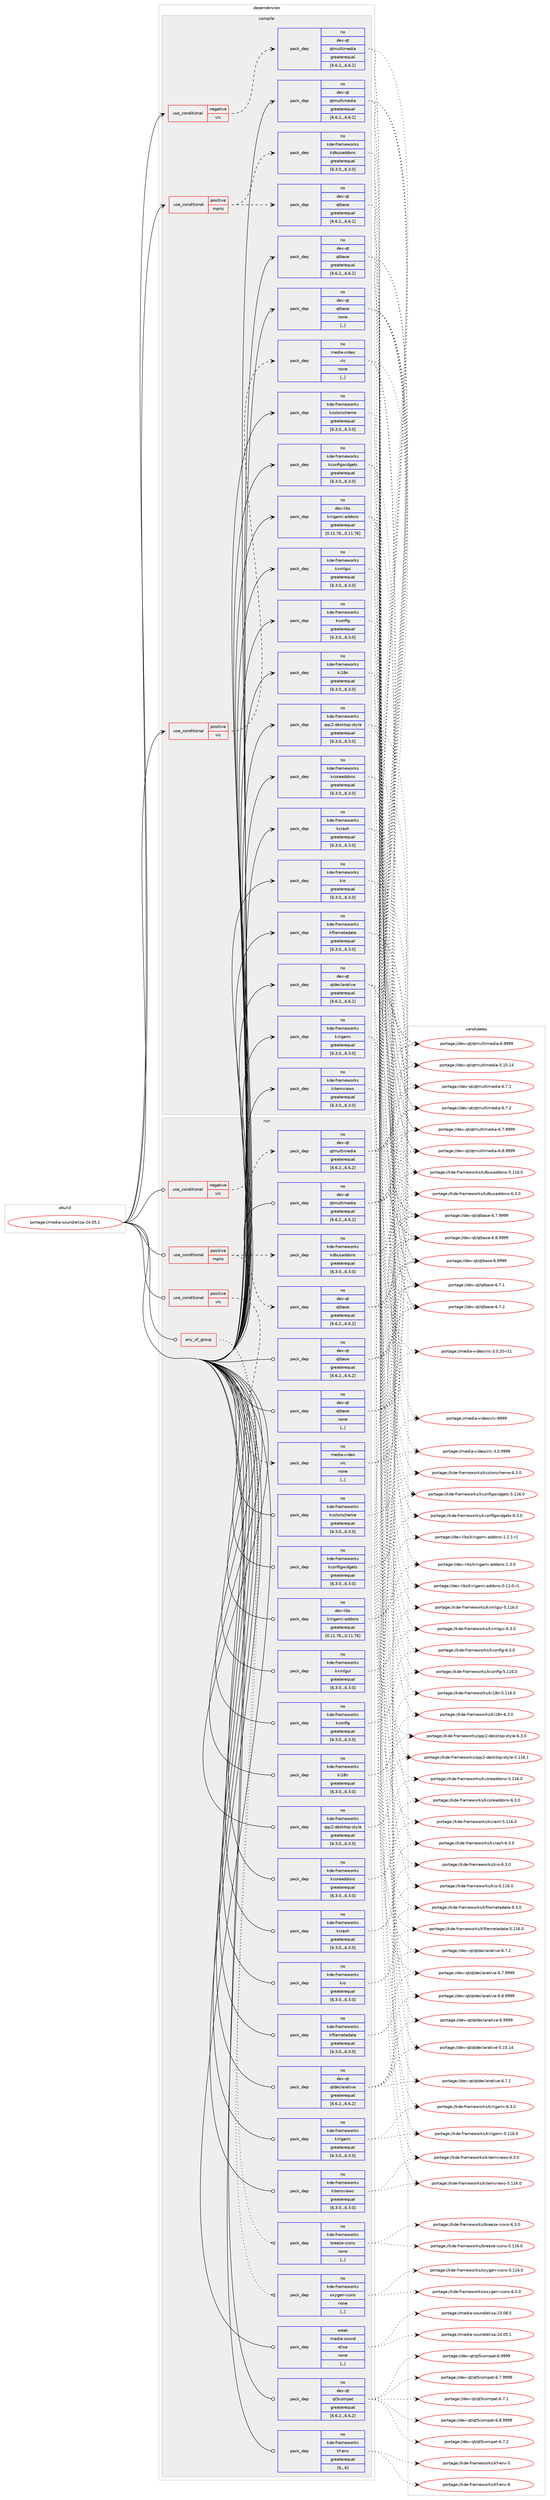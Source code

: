 digraph prolog {

# *************
# Graph options
# *************

newrank=true;
concentrate=true;
compound=true;
graph [rankdir=LR,fontname=Helvetica,fontsize=10,ranksep=1.5];#, ranksep=2.5, nodesep=0.2];
edge  [arrowhead=vee];
node  [fontname=Helvetica,fontsize=10];

# **********
# The ebuild
# **********

subgraph cluster_leftcol {
color=gray;
rank=same;
label=<<i>ebuild</i>>;
id [label="portage://media-sound/elisa-24.05.1", color=red, width=4, href="../media-sound/elisa-24.05.1.svg"];
}

# ****************
# The dependencies
# ****************

subgraph cluster_midcol {
color=gray;
label=<<i>dependencies</i>>;
subgraph cluster_compile {
fillcolor="#eeeeee";
style=filled;
label=<<i>compile</i>>;
subgraph cond77896 {
dependency307558 [label=<<TABLE BORDER="0" CELLBORDER="1" CELLSPACING="0" CELLPADDING="4"><TR><TD ROWSPAN="3" CELLPADDING="10">use_conditional</TD></TR><TR><TD>negative</TD></TR><TR><TD>vlc</TD></TR></TABLE>>, shape=none, color=red];
subgraph pack227273 {
dependency307559 [label=<<TABLE BORDER="0" CELLBORDER="1" CELLSPACING="0" CELLPADDING="4" WIDTH="220"><TR><TD ROWSPAN="6" CELLPADDING="30">pack_dep</TD></TR><TR><TD WIDTH="110">no</TD></TR><TR><TD>dev-qt</TD></TR><TR><TD>qtmultimedia</TD></TR><TR><TD>greaterequal</TD></TR><TR><TD>[6.6.2,,,6.6.2]</TD></TR></TABLE>>, shape=none, color=blue];
}
dependency307558:e -> dependency307559:w [weight=20,style="dashed",arrowhead="vee"];
}
id:e -> dependency307558:w [weight=20,style="solid",arrowhead="vee"];
subgraph cond77897 {
dependency307560 [label=<<TABLE BORDER="0" CELLBORDER="1" CELLSPACING="0" CELLPADDING="4"><TR><TD ROWSPAN="3" CELLPADDING="10">use_conditional</TD></TR><TR><TD>positive</TD></TR><TR><TD>mpris</TD></TR></TABLE>>, shape=none, color=red];
subgraph pack227274 {
dependency307561 [label=<<TABLE BORDER="0" CELLBORDER="1" CELLSPACING="0" CELLPADDING="4" WIDTH="220"><TR><TD ROWSPAN="6" CELLPADDING="30">pack_dep</TD></TR><TR><TD WIDTH="110">no</TD></TR><TR><TD>dev-qt</TD></TR><TR><TD>qtbase</TD></TR><TR><TD>greaterequal</TD></TR><TR><TD>[6.6.2,,,6.6.2]</TD></TR></TABLE>>, shape=none, color=blue];
}
dependency307560:e -> dependency307561:w [weight=20,style="dashed",arrowhead="vee"];
subgraph pack227275 {
dependency307562 [label=<<TABLE BORDER="0" CELLBORDER="1" CELLSPACING="0" CELLPADDING="4" WIDTH="220"><TR><TD ROWSPAN="6" CELLPADDING="30">pack_dep</TD></TR><TR><TD WIDTH="110">no</TD></TR><TR><TD>kde-frameworks</TD></TR><TR><TD>kdbusaddons</TD></TR><TR><TD>greaterequal</TD></TR><TR><TD>[6.3.0,,,6.3.0]</TD></TR></TABLE>>, shape=none, color=blue];
}
dependency307560:e -> dependency307562:w [weight=20,style="dashed",arrowhead="vee"];
}
id:e -> dependency307560:w [weight=20,style="solid",arrowhead="vee"];
subgraph cond77898 {
dependency307563 [label=<<TABLE BORDER="0" CELLBORDER="1" CELLSPACING="0" CELLPADDING="4"><TR><TD ROWSPAN="3" CELLPADDING="10">use_conditional</TD></TR><TR><TD>positive</TD></TR><TR><TD>vlc</TD></TR></TABLE>>, shape=none, color=red];
subgraph pack227276 {
dependency307564 [label=<<TABLE BORDER="0" CELLBORDER="1" CELLSPACING="0" CELLPADDING="4" WIDTH="220"><TR><TD ROWSPAN="6" CELLPADDING="30">pack_dep</TD></TR><TR><TD WIDTH="110">no</TD></TR><TR><TD>media-video</TD></TR><TR><TD>vlc</TD></TR><TR><TD>none</TD></TR><TR><TD>[,,]</TD></TR></TABLE>>, shape=none, color=blue];
}
dependency307563:e -> dependency307564:w [weight=20,style="dashed",arrowhead="vee"];
}
id:e -> dependency307563:w [weight=20,style="solid",arrowhead="vee"];
subgraph pack227277 {
dependency307565 [label=<<TABLE BORDER="0" CELLBORDER="1" CELLSPACING="0" CELLPADDING="4" WIDTH="220"><TR><TD ROWSPAN="6" CELLPADDING="30">pack_dep</TD></TR><TR><TD WIDTH="110">no</TD></TR><TR><TD>dev-libs</TD></TR><TR><TD>kirigami-addons</TD></TR><TR><TD>greaterequal</TD></TR><TR><TD>[0.11.76,,,0.11.76]</TD></TR></TABLE>>, shape=none, color=blue];
}
id:e -> dependency307565:w [weight=20,style="solid",arrowhead="vee"];
subgraph pack227278 {
dependency307566 [label=<<TABLE BORDER="0" CELLBORDER="1" CELLSPACING="0" CELLPADDING="4" WIDTH="220"><TR><TD ROWSPAN="6" CELLPADDING="30">pack_dep</TD></TR><TR><TD WIDTH="110">no</TD></TR><TR><TD>dev-qt</TD></TR><TR><TD>qtbase</TD></TR><TR><TD>greaterequal</TD></TR><TR><TD>[6.6.2,,,6.6.2]</TD></TR></TABLE>>, shape=none, color=blue];
}
id:e -> dependency307566:w [weight=20,style="solid",arrowhead="vee"];
subgraph pack227279 {
dependency307567 [label=<<TABLE BORDER="0" CELLBORDER="1" CELLSPACING="0" CELLPADDING="4" WIDTH="220"><TR><TD ROWSPAN="6" CELLPADDING="30">pack_dep</TD></TR><TR><TD WIDTH="110">no</TD></TR><TR><TD>dev-qt</TD></TR><TR><TD>qtbase</TD></TR><TR><TD>none</TD></TR><TR><TD>[,,]</TD></TR></TABLE>>, shape=none, color=blue];
}
id:e -> dependency307567:w [weight=20,style="solid",arrowhead="vee"];
subgraph pack227280 {
dependency307568 [label=<<TABLE BORDER="0" CELLBORDER="1" CELLSPACING="0" CELLPADDING="4" WIDTH="220"><TR><TD ROWSPAN="6" CELLPADDING="30">pack_dep</TD></TR><TR><TD WIDTH="110">no</TD></TR><TR><TD>dev-qt</TD></TR><TR><TD>qtdeclarative</TD></TR><TR><TD>greaterequal</TD></TR><TR><TD>[6.6.2,,,6.6.2]</TD></TR></TABLE>>, shape=none, color=blue];
}
id:e -> dependency307568:w [weight=20,style="solid",arrowhead="vee"];
subgraph pack227281 {
dependency307569 [label=<<TABLE BORDER="0" CELLBORDER="1" CELLSPACING="0" CELLPADDING="4" WIDTH="220"><TR><TD ROWSPAN="6" CELLPADDING="30">pack_dep</TD></TR><TR><TD WIDTH="110">no</TD></TR><TR><TD>dev-qt</TD></TR><TR><TD>qtmultimedia</TD></TR><TR><TD>greaterequal</TD></TR><TR><TD>[6.6.2,,,6.6.2]</TD></TR></TABLE>>, shape=none, color=blue];
}
id:e -> dependency307569:w [weight=20,style="solid",arrowhead="vee"];
subgraph pack227282 {
dependency307570 [label=<<TABLE BORDER="0" CELLBORDER="1" CELLSPACING="0" CELLPADDING="4" WIDTH="220"><TR><TD ROWSPAN="6" CELLPADDING="30">pack_dep</TD></TR><TR><TD WIDTH="110">no</TD></TR><TR><TD>kde-frameworks</TD></TR><TR><TD>kcolorscheme</TD></TR><TR><TD>greaterequal</TD></TR><TR><TD>[6.3.0,,,6.3.0]</TD></TR></TABLE>>, shape=none, color=blue];
}
id:e -> dependency307570:w [weight=20,style="solid",arrowhead="vee"];
subgraph pack227283 {
dependency307571 [label=<<TABLE BORDER="0" CELLBORDER="1" CELLSPACING="0" CELLPADDING="4" WIDTH="220"><TR><TD ROWSPAN="6" CELLPADDING="30">pack_dep</TD></TR><TR><TD WIDTH="110">no</TD></TR><TR><TD>kde-frameworks</TD></TR><TR><TD>kconfig</TD></TR><TR><TD>greaterequal</TD></TR><TR><TD>[6.3.0,,,6.3.0]</TD></TR></TABLE>>, shape=none, color=blue];
}
id:e -> dependency307571:w [weight=20,style="solid",arrowhead="vee"];
subgraph pack227284 {
dependency307572 [label=<<TABLE BORDER="0" CELLBORDER="1" CELLSPACING="0" CELLPADDING="4" WIDTH="220"><TR><TD ROWSPAN="6" CELLPADDING="30">pack_dep</TD></TR><TR><TD WIDTH="110">no</TD></TR><TR><TD>kde-frameworks</TD></TR><TR><TD>kconfigwidgets</TD></TR><TR><TD>greaterequal</TD></TR><TR><TD>[6.3.0,,,6.3.0]</TD></TR></TABLE>>, shape=none, color=blue];
}
id:e -> dependency307572:w [weight=20,style="solid",arrowhead="vee"];
subgraph pack227285 {
dependency307573 [label=<<TABLE BORDER="0" CELLBORDER="1" CELLSPACING="0" CELLPADDING="4" WIDTH="220"><TR><TD ROWSPAN="6" CELLPADDING="30">pack_dep</TD></TR><TR><TD WIDTH="110">no</TD></TR><TR><TD>kde-frameworks</TD></TR><TR><TD>kcoreaddons</TD></TR><TR><TD>greaterequal</TD></TR><TR><TD>[6.3.0,,,6.3.0]</TD></TR></TABLE>>, shape=none, color=blue];
}
id:e -> dependency307573:w [weight=20,style="solid",arrowhead="vee"];
subgraph pack227286 {
dependency307574 [label=<<TABLE BORDER="0" CELLBORDER="1" CELLSPACING="0" CELLPADDING="4" WIDTH="220"><TR><TD ROWSPAN="6" CELLPADDING="30">pack_dep</TD></TR><TR><TD WIDTH="110">no</TD></TR><TR><TD>kde-frameworks</TD></TR><TR><TD>kcrash</TD></TR><TR><TD>greaterequal</TD></TR><TR><TD>[6.3.0,,,6.3.0]</TD></TR></TABLE>>, shape=none, color=blue];
}
id:e -> dependency307574:w [weight=20,style="solid",arrowhead="vee"];
subgraph pack227287 {
dependency307575 [label=<<TABLE BORDER="0" CELLBORDER="1" CELLSPACING="0" CELLPADDING="4" WIDTH="220"><TR><TD ROWSPAN="6" CELLPADDING="30">pack_dep</TD></TR><TR><TD WIDTH="110">no</TD></TR><TR><TD>kde-frameworks</TD></TR><TR><TD>kfilemetadata</TD></TR><TR><TD>greaterequal</TD></TR><TR><TD>[6.3.0,,,6.3.0]</TD></TR></TABLE>>, shape=none, color=blue];
}
id:e -> dependency307575:w [weight=20,style="solid",arrowhead="vee"];
subgraph pack227288 {
dependency307576 [label=<<TABLE BORDER="0" CELLBORDER="1" CELLSPACING="0" CELLPADDING="4" WIDTH="220"><TR><TD ROWSPAN="6" CELLPADDING="30">pack_dep</TD></TR><TR><TD WIDTH="110">no</TD></TR><TR><TD>kde-frameworks</TD></TR><TR><TD>ki18n</TD></TR><TR><TD>greaterequal</TD></TR><TR><TD>[6.3.0,,,6.3.0]</TD></TR></TABLE>>, shape=none, color=blue];
}
id:e -> dependency307576:w [weight=20,style="solid",arrowhead="vee"];
subgraph pack227289 {
dependency307577 [label=<<TABLE BORDER="0" CELLBORDER="1" CELLSPACING="0" CELLPADDING="4" WIDTH="220"><TR><TD ROWSPAN="6" CELLPADDING="30">pack_dep</TD></TR><TR><TD WIDTH="110">no</TD></TR><TR><TD>kde-frameworks</TD></TR><TR><TD>kio</TD></TR><TR><TD>greaterequal</TD></TR><TR><TD>[6.3.0,,,6.3.0]</TD></TR></TABLE>>, shape=none, color=blue];
}
id:e -> dependency307577:w [weight=20,style="solid",arrowhead="vee"];
subgraph pack227290 {
dependency307578 [label=<<TABLE BORDER="0" CELLBORDER="1" CELLSPACING="0" CELLPADDING="4" WIDTH="220"><TR><TD ROWSPAN="6" CELLPADDING="30">pack_dep</TD></TR><TR><TD WIDTH="110">no</TD></TR><TR><TD>kde-frameworks</TD></TR><TR><TD>kirigami</TD></TR><TR><TD>greaterequal</TD></TR><TR><TD>[6.3.0,,,6.3.0]</TD></TR></TABLE>>, shape=none, color=blue];
}
id:e -> dependency307578:w [weight=20,style="solid",arrowhead="vee"];
subgraph pack227291 {
dependency307579 [label=<<TABLE BORDER="0" CELLBORDER="1" CELLSPACING="0" CELLPADDING="4" WIDTH="220"><TR><TD ROWSPAN="6" CELLPADDING="30">pack_dep</TD></TR><TR><TD WIDTH="110">no</TD></TR><TR><TD>kde-frameworks</TD></TR><TR><TD>kitemviews</TD></TR><TR><TD>greaterequal</TD></TR><TR><TD>[6.3.0,,,6.3.0]</TD></TR></TABLE>>, shape=none, color=blue];
}
id:e -> dependency307579:w [weight=20,style="solid",arrowhead="vee"];
subgraph pack227292 {
dependency307580 [label=<<TABLE BORDER="0" CELLBORDER="1" CELLSPACING="0" CELLPADDING="4" WIDTH="220"><TR><TD ROWSPAN="6" CELLPADDING="30">pack_dep</TD></TR><TR><TD WIDTH="110">no</TD></TR><TR><TD>kde-frameworks</TD></TR><TR><TD>kxmlgui</TD></TR><TR><TD>greaterequal</TD></TR><TR><TD>[6.3.0,,,6.3.0]</TD></TR></TABLE>>, shape=none, color=blue];
}
id:e -> dependency307580:w [weight=20,style="solid",arrowhead="vee"];
subgraph pack227293 {
dependency307581 [label=<<TABLE BORDER="0" CELLBORDER="1" CELLSPACING="0" CELLPADDING="4" WIDTH="220"><TR><TD ROWSPAN="6" CELLPADDING="30">pack_dep</TD></TR><TR><TD WIDTH="110">no</TD></TR><TR><TD>kde-frameworks</TD></TR><TR><TD>qqc2-desktop-style</TD></TR><TR><TD>greaterequal</TD></TR><TR><TD>[6.3.0,,,6.3.0]</TD></TR></TABLE>>, shape=none, color=blue];
}
id:e -> dependency307581:w [weight=20,style="solid",arrowhead="vee"];
}
subgraph cluster_compileandrun {
fillcolor="#eeeeee";
style=filled;
label=<<i>compile and run</i>>;
}
subgraph cluster_run {
fillcolor="#eeeeee";
style=filled;
label=<<i>run</i>>;
subgraph any2225 {
dependency307582 [label=<<TABLE BORDER="0" CELLBORDER="1" CELLSPACING="0" CELLPADDING="4"><TR><TD CELLPADDING="10">any_of_group</TD></TR></TABLE>>, shape=none, color=red];subgraph pack227294 {
dependency307583 [label=<<TABLE BORDER="0" CELLBORDER="1" CELLSPACING="0" CELLPADDING="4" WIDTH="220"><TR><TD ROWSPAN="6" CELLPADDING="30">pack_dep</TD></TR><TR><TD WIDTH="110">no</TD></TR><TR><TD>kde-frameworks</TD></TR><TR><TD>breeze-icons</TD></TR><TR><TD>none</TD></TR><TR><TD>[,,]</TD></TR></TABLE>>, shape=none, color=blue];
}
dependency307582:e -> dependency307583:w [weight=20,style="dotted",arrowhead="oinv"];
subgraph pack227295 {
dependency307584 [label=<<TABLE BORDER="0" CELLBORDER="1" CELLSPACING="0" CELLPADDING="4" WIDTH="220"><TR><TD ROWSPAN="6" CELLPADDING="30">pack_dep</TD></TR><TR><TD WIDTH="110">no</TD></TR><TR><TD>kde-frameworks</TD></TR><TR><TD>oxygen-icons</TD></TR><TR><TD>none</TD></TR><TR><TD>[,,]</TD></TR></TABLE>>, shape=none, color=blue];
}
dependency307582:e -> dependency307584:w [weight=20,style="dotted",arrowhead="oinv"];
}
id:e -> dependency307582:w [weight=20,style="solid",arrowhead="odot"];
subgraph cond77899 {
dependency307585 [label=<<TABLE BORDER="0" CELLBORDER="1" CELLSPACING="0" CELLPADDING="4"><TR><TD ROWSPAN="3" CELLPADDING="10">use_conditional</TD></TR><TR><TD>negative</TD></TR><TR><TD>vlc</TD></TR></TABLE>>, shape=none, color=red];
subgraph pack227296 {
dependency307586 [label=<<TABLE BORDER="0" CELLBORDER="1" CELLSPACING="0" CELLPADDING="4" WIDTH="220"><TR><TD ROWSPAN="6" CELLPADDING="30">pack_dep</TD></TR><TR><TD WIDTH="110">no</TD></TR><TR><TD>dev-qt</TD></TR><TR><TD>qtmultimedia</TD></TR><TR><TD>greaterequal</TD></TR><TR><TD>[6.6.2,,,6.6.2]</TD></TR></TABLE>>, shape=none, color=blue];
}
dependency307585:e -> dependency307586:w [weight=20,style="dashed",arrowhead="vee"];
}
id:e -> dependency307585:w [weight=20,style="solid",arrowhead="odot"];
subgraph cond77900 {
dependency307587 [label=<<TABLE BORDER="0" CELLBORDER="1" CELLSPACING="0" CELLPADDING="4"><TR><TD ROWSPAN="3" CELLPADDING="10">use_conditional</TD></TR><TR><TD>positive</TD></TR><TR><TD>mpris</TD></TR></TABLE>>, shape=none, color=red];
subgraph pack227297 {
dependency307588 [label=<<TABLE BORDER="0" CELLBORDER="1" CELLSPACING="0" CELLPADDING="4" WIDTH="220"><TR><TD ROWSPAN="6" CELLPADDING="30">pack_dep</TD></TR><TR><TD WIDTH="110">no</TD></TR><TR><TD>dev-qt</TD></TR><TR><TD>qtbase</TD></TR><TR><TD>greaterequal</TD></TR><TR><TD>[6.6.2,,,6.6.2]</TD></TR></TABLE>>, shape=none, color=blue];
}
dependency307587:e -> dependency307588:w [weight=20,style="dashed",arrowhead="vee"];
subgraph pack227298 {
dependency307589 [label=<<TABLE BORDER="0" CELLBORDER="1" CELLSPACING="0" CELLPADDING="4" WIDTH="220"><TR><TD ROWSPAN="6" CELLPADDING="30">pack_dep</TD></TR><TR><TD WIDTH="110">no</TD></TR><TR><TD>kde-frameworks</TD></TR><TR><TD>kdbusaddons</TD></TR><TR><TD>greaterequal</TD></TR><TR><TD>[6.3.0,,,6.3.0]</TD></TR></TABLE>>, shape=none, color=blue];
}
dependency307587:e -> dependency307589:w [weight=20,style="dashed",arrowhead="vee"];
}
id:e -> dependency307587:w [weight=20,style="solid",arrowhead="odot"];
subgraph cond77901 {
dependency307590 [label=<<TABLE BORDER="0" CELLBORDER="1" CELLSPACING="0" CELLPADDING="4"><TR><TD ROWSPAN="3" CELLPADDING="10">use_conditional</TD></TR><TR><TD>positive</TD></TR><TR><TD>vlc</TD></TR></TABLE>>, shape=none, color=red];
subgraph pack227299 {
dependency307591 [label=<<TABLE BORDER="0" CELLBORDER="1" CELLSPACING="0" CELLPADDING="4" WIDTH="220"><TR><TD ROWSPAN="6" CELLPADDING="30">pack_dep</TD></TR><TR><TD WIDTH="110">no</TD></TR><TR><TD>media-video</TD></TR><TR><TD>vlc</TD></TR><TR><TD>none</TD></TR><TR><TD>[,,]</TD></TR></TABLE>>, shape=none, color=blue];
}
dependency307590:e -> dependency307591:w [weight=20,style="dashed",arrowhead="vee"];
}
id:e -> dependency307590:w [weight=20,style="solid",arrowhead="odot"];
subgraph pack227300 {
dependency307592 [label=<<TABLE BORDER="0" CELLBORDER="1" CELLSPACING="0" CELLPADDING="4" WIDTH="220"><TR><TD ROWSPAN="6" CELLPADDING="30">pack_dep</TD></TR><TR><TD WIDTH="110">no</TD></TR><TR><TD>dev-libs</TD></TR><TR><TD>kirigami-addons</TD></TR><TR><TD>greaterequal</TD></TR><TR><TD>[0.11.76,,,0.11.76]</TD></TR></TABLE>>, shape=none, color=blue];
}
id:e -> dependency307592:w [weight=20,style="solid",arrowhead="odot"];
subgraph pack227301 {
dependency307593 [label=<<TABLE BORDER="0" CELLBORDER="1" CELLSPACING="0" CELLPADDING="4" WIDTH="220"><TR><TD ROWSPAN="6" CELLPADDING="30">pack_dep</TD></TR><TR><TD WIDTH="110">no</TD></TR><TR><TD>dev-qt</TD></TR><TR><TD>qt5compat</TD></TR><TR><TD>greaterequal</TD></TR><TR><TD>[6.6.2,,,6.6.2]</TD></TR></TABLE>>, shape=none, color=blue];
}
id:e -> dependency307593:w [weight=20,style="solid",arrowhead="odot"];
subgraph pack227302 {
dependency307594 [label=<<TABLE BORDER="0" CELLBORDER="1" CELLSPACING="0" CELLPADDING="4" WIDTH="220"><TR><TD ROWSPAN="6" CELLPADDING="30">pack_dep</TD></TR><TR><TD WIDTH="110">no</TD></TR><TR><TD>dev-qt</TD></TR><TR><TD>qtbase</TD></TR><TR><TD>greaterequal</TD></TR><TR><TD>[6.6.2,,,6.6.2]</TD></TR></TABLE>>, shape=none, color=blue];
}
id:e -> dependency307594:w [weight=20,style="solid",arrowhead="odot"];
subgraph pack227303 {
dependency307595 [label=<<TABLE BORDER="0" CELLBORDER="1" CELLSPACING="0" CELLPADDING="4" WIDTH="220"><TR><TD ROWSPAN="6" CELLPADDING="30">pack_dep</TD></TR><TR><TD WIDTH="110">no</TD></TR><TR><TD>dev-qt</TD></TR><TR><TD>qtbase</TD></TR><TR><TD>none</TD></TR><TR><TD>[,,]</TD></TR></TABLE>>, shape=none, color=blue];
}
id:e -> dependency307595:w [weight=20,style="solid",arrowhead="odot"];
subgraph pack227304 {
dependency307596 [label=<<TABLE BORDER="0" CELLBORDER="1" CELLSPACING="0" CELLPADDING="4" WIDTH="220"><TR><TD ROWSPAN="6" CELLPADDING="30">pack_dep</TD></TR><TR><TD WIDTH="110">no</TD></TR><TR><TD>dev-qt</TD></TR><TR><TD>qtdeclarative</TD></TR><TR><TD>greaterequal</TD></TR><TR><TD>[6.6.2,,,6.6.2]</TD></TR></TABLE>>, shape=none, color=blue];
}
id:e -> dependency307596:w [weight=20,style="solid",arrowhead="odot"];
subgraph pack227305 {
dependency307597 [label=<<TABLE BORDER="0" CELLBORDER="1" CELLSPACING="0" CELLPADDING="4" WIDTH="220"><TR><TD ROWSPAN="6" CELLPADDING="30">pack_dep</TD></TR><TR><TD WIDTH="110">no</TD></TR><TR><TD>dev-qt</TD></TR><TR><TD>qtmultimedia</TD></TR><TR><TD>greaterequal</TD></TR><TR><TD>[6.6.2,,,6.6.2]</TD></TR></TABLE>>, shape=none, color=blue];
}
id:e -> dependency307597:w [weight=20,style="solid",arrowhead="odot"];
subgraph pack227306 {
dependency307598 [label=<<TABLE BORDER="0" CELLBORDER="1" CELLSPACING="0" CELLPADDING="4" WIDTH="220"><TR><TD ROWSPAN="6" CELLPADDING="30">pack_dep</TD></TR><TR><TD WIDTH="110">no</TD></TR><TR><TD>kde-frameworks</TD></TR><TR><TD>kcolorscheme</TD></TR><TR><TD>greaterequal</TD></TR><TR><TD>[6.3.0,,,6.3.0]</TD></TR></TABLE>>, shape=none, color=blue];
}
id:e -> dependency307598:w [weight=20,style="solid",arrowhead="odot"];
subgraph pack227307 {
dependency307599 [label=<<TABLE BORDER="0" CELLBORDER="1" CELLSPACING="0" CELLPADDING="4" WIDTH="220"><TR><TD ROWSPAN="6" CELLPADDING="30">pack_dep</TD></TR><TR><TD WIDTH="110">no</TD></TR><TR><TD>kde-frameworks</TD></TR><TR><TD>kconfig</TD></TR><TR><TD>greaterequal</TD></TR><TR><TD>[6.3.0,,,6.3.0]</TD></TR></TABLE>>, shape=none, color=blue];
}
id:e -> dependency307599:w [weight=20,style="solid",arrowhead="odot"];
subgraph pack227308 {
dependency307600 [label=<<TABLE BORDER="0" CELLBORDER="1" CELLSPACING="0" CELLPADDING="4" WIDTH="220"><TR><TD ROWSPAN="6" CELLPADDING="30">pack_dep</TD></TR><TR><TD WIDTH="110">no</TD></TR><TR><TD>kde-frameworks</TD></TR><TR><TD>kconfigwidgets</TD></TR><TR><TD>greaterequal</TD></TR><TR><TD>[6.3.0,,,6.3.0]</TD></TR></TABLE>>, shape=none, color=blue];
}
id:e -> dependency307600:w [weight=20,style="solid",arrowhead="odot"];
subgraph pack227309 {
dependency307601 [label=<<TABLE BORDER="0" CELLBORDER="1" CELLSPACING="0" CELLPADDING="4" WIDTH="220"><TR><TD ROWSPAN="6" CELLPADDING="30">pack_dep</TD></TR><TR><TD WIDTH="110">no</TD></TR><TR><TD>kde-frameworks</TD></TR><TR><TD>kcoreaddons</TD></TR><TR><TD>greaterequal</TD></TR><TR><TD>[6.3.0,,,6.3.0]</TD></TR></TABLE>>, shape=none, color=blue];
}
id:e -> dependency307601:w [weight=20,style="solid",arrowhead="odot"];
subgraph pack227310 {
dependency307602 [label=<<TABLE BORDER="0" CELLBORDER="1" CELLSPACING="0" CELLPADDING="4" WIDTH="220"><TR><TD ROWSPAN="6" CELLPADDING="30">pack_dep</TD></TR><TR><TD WIDTH="110">no</TD></TR><TR><TD>kde-frameworks</TD></TR><TR><TD>kcrash</TD></TR><TR><TD>greaterequal</TD></TR><TR><TD>[6.3.0,,,6.3.0]</TD></TR></TABLE>>, shape=none, color=blue];
}
id:e -> dependency307602:w [weight=20,style="solid",arrowhead="odot"];
subgraph pack227311 {
dependency307603 [label=<<TABLE BORDER="0" CELLBORDER="1" CELLSPACING="0" CELLPADDING="4" WIDTH="220"><TR><TD ROWSPAN="6" CELLPADDING="30">pack_dep</TD></TR><TR><TD WIDTH="110">no</TD></TR><TR><TD>kde-frameworks</TD></TR><TR><TD>kf-env</TD></TR><TR><TD>greaterequal</TD></TR><TR><TD>[6,,,6]</TD></TR></TABLE>>, shape=none, color=blue];
}
id:e -> dependency307603:w [weight=20,style="solid",arrowhead="odot"];
subgraph pack227312 {
dependency307604 [label=<<TABLE BORDER="0" CELLBORDER="1" CELLSPACING="0" CELLPADDING="4" WIDTH="220"><TR><TD ROWSPAN="6" CELLPADDING="30">pack_dep</TD></TR><TR><TD WIDTH="110">no</TD></TR><TR><TD>kde-frameworks</TD></TR><TR><TD>kfilemetadata</TD></TR><TR><TD>greaterequal</TD></TR><TR><TD>[6.3.0,,,6.3.0]</TD></TR></TABLE>>, shape=none, color=blue];
}
id:e -> dependency307604:w [weight=20,style="solid",arrowhead="odot"];
subgraph pack227313 {
dependency307605 [label=<<TABLE BORDER="0" CELLBORDER="1" CELLSPACING="0" CELLPADDING="4" WIDTH="220"><TR><TD ROWSPAN="6" CELLPADDING="30">pack_dep</TD></TR><TR><TD WIDTH="110">no</TD></TR><TR><TD>kde-frameworks</TD></TR><TR><TD>ki18n</TD></TR><TR><TD>greaterequal</TD></TR><TR><TD>[6.3.0,,,6.3.0]</TD></TR></TABLE>>, shape=none, color=blue];
}
id:e -> dependency307605:w [weight=20,style="solid",arrowhead="odot"];
subgraph pack227314 {
dependency307606 [label=<<TABLE BORDER="0" CELLBORDER="1" CELLSPACING="0" CELLPADDING="4" WIDTH="220"><TR><TD ROWSPAN="6" CELLPADDING="30">pack_dep</TD></TR><TR><TD WIDTH="110">no</TD></TR><TR><TD>kde-frameworks</TD></TR><TR><TD>kio</TD></TR><TR><TD>greaterequal</TD></TR><TR><TD>[6.3.0,,,6.3.0]</TD></TR></TABLE>>, shape=none, color=blue];
}
id:e -> dependency307606:w [weight=20,style="solid",arrowhead="odot"];
subgraph pack227315 {
dependency307607 [label=<<TABLE BORDER="0" CELLBORDER="1" CELLSPACING="0" CELLPADDING="4" WIDTH="220"><TR><TD ROWSPAN="6" CELLPADDING="30">pack_dep</TD></TR><TR><TD WIDTH="110">no</TD></TR><TR><TD>kde-frameworks</TD></TR><TR><TD>kirigami</TD></TR><TR><TD>greaterequal</TD></TR><TR><TD>[6.3.0,,,6.3.0]</TD></TR></TABLE>>, shape=none, color=blue];
}
id:e -> dependency307607:w [weight=20,style="solid",arrowhead="odot"];
subgraph pack227316 {
dependency307608 [label=<<TABLE BORDER="0" CELLBORDER="1" CELLSPACING="0" CELLPADDING="4" WIDTH="220"><TR><TD ROWSPAN="6" CELLPADDING="30">pack_dep</TD></TR><TR><TD WIDTH="110">no</TD></TR><TR><TD>kde-frameworks</TD></TR><TR><TD>kitemviews</TD></TR><TR><TD>greaterequal</TD></TR><TR><TD>[6.3.0,,,6.3.0]</TD></TR></TABLE>>, shape=none, color=blue];
}
id:e -> dependency307608:w [weight=20,style="solid",arrowhead="odot"];
subgraph pack227317 {
dependency307609 [label=<<TABLE BORDER="0" CELLBORDER="1" CELLSPACING="0" CELLPADDING="4" WIDTH="220"><TR><TD ROWSPAN="6" CELLPADDING="30">pack_dep</TD></TR><TR><TD WIDTH="110">no</TD></TR><TR><TD>kde-frameworks</TD></TR><TR><TD>kxmlgui</TD></TR><TR><TD>greaterequal</TD></TR><TR><TD>[6.3.0,,,6.3.0]</TD></TR></TABLE>>, shape=none, color=blue];
}
id:e -> dependency307609:w [weight=20,style="solid",arrowhead="odot"];
subgraph pack227318 {
dependency307610 [label=<<TABLE BORDER="0" CELLBORDER="1" CELLSPACING="0" CELLPADDING="4" WIDTH="220"><TR><TD ROWSPAN="6" CELLPADDING="30">pack_dep</TD></TR><TR><TD WIDTH="110">no</TD></TR><TR><TD>kde-frameworks</TD></TR><TR><TD>qqc2-desktop-style</TD></TR><TR><TD>greaterequal</TD></TR><TR><TD>[6.3.0,,,6.3.0]</TD></TR></TABLE>>, shape=none, color=blue];
}
id:e -> dependency307610:w [weight=20,style="solid",arrowhead="odot"];
subgraph pack227319 {
dependency307611 [label=<<TABLE BORDER="0" CELLBORDER="1" CELLSPACING="0" CELLPADDING="4" WIDTH="220"><TR><TD ROWSPAN="6" CELLPADDING="30">pack_dep</TD></TR><TR><TD WIDTH="110">weak</TD></TR><TR><TD>media-sound</TD></TR><TR><TD>elisa</TD></TR><TR><TD>none</TD></TR><TR><TD>[,,]</TD></TR></TABLE>>, shape=none, color=blue];
}
id:e -> dependency307611:w [weight=20,style="solid",arrowhead="odot"];
}
}

# **************
# The candidates
# **************

subgraph cluster_choices {
rank=same;
color=gray;
label=<<i>candidates</i>>;

subgraph choice227273 {
color=black;
nodesep=1;
choice1001011184511311647113116109117108116105109101100105974553464953464952 [label="portage://dev-qt/qtmultimedia-5.15.14", color=red, width=4,href="../dev-qt/qtmultimedia-5.15.14.svg"];
choice100101118451131164711311610911710811610510910110010597455446554649 [label="portage://dev-qt/qtmultimedia-6.7.1", color=red, width=4,href="../dev-qt/qtmultimedia-6.7.1.svg"];
choice100101118451131164711311610911710811610510910110010597455446554650 [label="portage://dev-qt/qtmultimedia-6.7.2", color=red, width=4,href="../dev-qt/qtmultimedia-6.7.2.svg"];
choice100101118451131164711311610911710811610510910110010597455446554657575757 [label="portage://dev-qt/qtmultimedia-6.7.9999", color=red, width=4,href="../dev-qt/qtmultimedia-6.7.9999.svg"];
choice100101118451131164711311610911710811610510910110010597455446564657575757 [label="portage://dev-qt/qtmultimedia-6.8.9999", color=red, width=4,href="../dev-qt/qtmultimedia-6.8.9999.svg"];
choice10010111845113116471131161091171081161051091011001059745544657575757 [label="portage://dev-qt/qtmultimedia-6.9999", color=red, width=4,href="../dev-qt/qtmultimedia-6.9999.svg"];
dependency307559:e -> choice1001011184511311647113116109117108116105109101100105974553464953464952:w [style=dotted,weight="100"];
dependency307559:e -> choice100101118451131164711311610911710811610510910110010597455446554649:w [style=dotted,weight="100"];
dependency307559:e -> choice100101118451131164711311610911710811610510910110010597455446554650:w [style=dotted,weight="100"];
dependency307559:e -> choice100101118451131164711311610911710811610510910110010597455446554657575757:w [style=dotted,weight="100"];
dependency307559:e -> choice100101118451131164711311610911710811610510910110010597455446564657575757:w [style=dotted,weight="100"];
dependency307559:e -> choice10010111845113116471131161091171081161051091011001059745544657575757:w [style=dotted,weight="100"];
}
subgraph choice227274 {
color=black;
nodesep=1;
choice10010111845113116471131169897115101455446554649 [label="portage://dev-qt/qtbase-6.7.1", color=red, width=4,href="../dev-qt/qtbase-6.7.1.svg"];
choice10010111845113116471131169897115101455446554650 [label="portage://dev-qt/qtbase-6.7.2", color=red, width=4,href="../dev-qt/qtbase-6.7.2.svg"];
choice10010111845113116471131169897115101455446554657575757 [label="portage://dev-qt/qtbase-6.7.9999", color=red, width=4,href="../dev-qt/qtbase-6.7.9999.svg"];
choice10010111845113116471131169897115101455446564657575757 [label="portage://dev-qt/qtbase-6.8.9999", color=red, width=4,href="../dev-qt/qtbase-6.8.9999.svg"];
choice1001011184511311647113116989711510145544657575757 [label="portage://dev-qt/qtbase-6.9999", color=red, width=4,href="../dev-qt/qtbase-6.9999.svg"];
dependency307561:e -> choice10010111845113116471131169897115101455446554649:w [style=dotted,weight="100"];
dependency307561:e -> choice10010111845113116471131169897115101455446554650:w [style=dotted,weight="100"];
dependency307561:e -> choice10010111845113116471131169897115101455446554657575757:w [style=dotted,weight="100"];
dependency307561:e -> choice10010111845113116471131169897115101455446564657575757:w [style=dotted,weight="100"];
dependency307561:e -> choice1001011184511311647113116989711510145544657575757:w [style=dotted,weight="100"];
}
subgraph choice227275 {
color=black;
nodesep=1;
choice10710010145102114971091011191111141071154710710098117115971001001111101154553464949544648 [label="portage://kde-frameworks/kdbusaddons-5.116.0", color=red, width=4,href="../kde-frameworks/kdbusaddons-5.116.0.svg"];
choice1071001014510211497109101119111114107115471071009811711597100100111110115455446514648 [label="portage://kde-frameworks/kdbusaddons-6.3.0", color=red, width=4,href="../kde-frameworks/kdbusaddons-6.3.0.svg"];
dependency307562:e -> choice10710010145102114971091011191111141071154710710098117115971001001111101154553464949544648:w [style=dotted,weight="100"];
dependency307562:e -> choice1071001014510211497109101119111114107115471071009811711597100100111110115455446514648:w [style=dotted,weight="100"];
}
subgraph choice227276 {
color=black;
nodesep=1;
choice1091011001059745118105100101111471181089945514648465048451144949 [label="portage://media-video/vlc-3.0.20-r11", color=red, width=4,href="../media-video/vlc-3.0.20-r11.svg"];
choice10910110010597451181051001011114711810899455146484657575757 [label="portage://media-video/vlc-3.0.9999", color=red, width=4,href="../media-video/vlc-3.0.9999.svg"];
choice109101100105974511810510010111147118108994557575757 [label="portage://media-video/vlc-9999", color=red, width=4,href="../media-video/vlc-9999.svg"];
dependency307564:e -> choice1091011001059745118105100101111471181089945514648465048451144949:w [style=dotted,weight="100"];
dependency307564:e -> choice10910110010597451181051001011114711810899455146484657575757:w [style=dotted,weight="100"];
dependency307564:e -> choice109101100105974511810510010111147118108994557575757:w [style=dotted,weight="100"];
}
subgraph choice227277 {
color=black;
nodesep=1;
choice100101118451081059811547107105114105103971091054597100100111110115454846494946484511449 [label="portage://dev-libs/kirigami-addons-0.11.0-r1", color=red, width=4,href="../dev-libs/kirigami-addons-0.11.0-r1.svg"];
choice1001011184510810598115471071051141051039710910545971001001111101154549465046494511449 [label="portage://dev-libs/kirigami-addons-1.2.1-r1", color=red, width=4,href="../dev-libs/kirigami-addons-1.2.1-r1.svg"];
choice100101118451081059811547107105114105103971091054597100100111110115454946514648 [label="portage://dev-libs/kirigami-addons-1.3.0", color=red, width=4,href="../dev-libs/kirigami-addons-1.3.0.svg"];
dependency307565:e -> choice100101118451081059811547107105114105103971091054597100100111110115454846494946484511449:w [style=dotted,weight="100"];
dependency307565:e -> choice1001011184510810598115471071051141051039710910545971001001111101154549465046494511449:w [style=dotted,weight="100"];
dependency307565:e -> choice100101118451081059811547107105114105103971091054597100100111110115454946514648:w [style=dotted,weight="100"];
}
subgraph choice227278 {
color=black;
nodesep=1;
choice10010111845113116471131169897115101455446554649 [label="portage://dev-qt/qtbase-6.7.1", color=red, width=4,href="../dev-qt/qtbase-6.7.1.svg"];
choice10010111845113116471131169897115101455446554650 [label="portage://dev-qt/qtbase-6.7.2", color=red, width=4,href="../dev-qt/qtbase-6.7.2.svg"];
choice10010111845113116471131169897115101455446554657575757 [label="portage://dev-qt/qtbase-6.7.9999", color=red, width=4,href="../dev-qt/qtbase-6.7.9999.svg"];
choice10010111845113116471131169897115101455446564657575757 [label="portage://dev-qt/qtbase-6.8.9999", color=red, width=4,href="../dev-qt/qtbase-6.8.9999.svg"];
choice1001011184511311647113116989711510145544657575757 [label="portage://dev-qt/qtbase-6.9999", color=red, width=4,href="../dev-qt/qtbase-6.9999.svg"];
dependency307566:e -> choice10010111845113116471131169897115101455446554649:w [style=dotted,weight="100"];
dependency307566:e -> choice10010111845113116471131169897115101455446554650:w [style=dotted,weight="100"];
dependency307566:e -> choice10010111845113116471131169897115101455446554657575757:w [style=dotted,weight="100"];
dependency307566:e -> choice10010111845113116471131169897115101455446564657575757:w [style=dotted,weight="100"];
dependency307566:e -> choice1001011184511311647113116989711510145544657575757:w [style=dotted,weight="100"];
}
subgraph choice227279 {
color=black;
nodesep=1;
choice10010111845113116471131169897115101455446554649 [label="portage://dev-qt/qtbase-6.7.1", color=red, width=4,href="../dev-qt/qtbase-6.7.1.svg"];
choice10010111845113116471131169897115101455446554650 [label="portage://dev-qt/qtbase-6.7.2", color=red, width=4,href="../dev-qt/qtbase-6.7.2.svg"];
choice10010111845113116471131169897115101455446554657575757 [label="portage://dev-qt/qtbase-6.7.9999", color=red, width=4,href="../dev-qt/qtbase-6.7.9999.svg"];
choice10010111845113116471131169897115101455446564657575757 [label="portage://dev-qt/qtbase-6.8.9999", color=red, width=4,href="../dev-qt/qtbase-6.8.9999.svg"];
choice1001011184511311647113116989711510145544657575757 [label="portage://dev-qt/qtbase-6.9999", color=red, width=4,href="../dev-qt/qtbase-6.9999.svg"];
dependency307567:e -> choice10010111845113116471131169897115101455446554649:w [style=dotted,weight="100"];
dependency307567:e -> choice10010111845113116471131169897115101455446554650:w [style=dotted,weight="100"];
dependency307567:e -> choice10010111845113116471131169897115101455446554657575757:w [style=dotted,weight="100"];
dependency307567:e -> choice10010111845113116471131169897115101455446564657575757:w [style=dotted,weight="100"];
dependency307567:e -> choice1001011184511311647113116989711510145544657575757:w [style=dotted,weight="100"];
}
subgraph choice227280 {
color=black;
nodesep=1;
choice10010111845113116471131161001019910897114971161051181014553464953464952 [label="portage://dev-qt/qtdeclarative-5.15.14", color=red, width=4,href="../dev-qt/qtdeclarative-5.15.14.svg"];
choice1001011184511311647113116100101991089711497116105118101455446554649 [label="portage://dev-qt/qtdeclarative-6.7.1", color=red, width=4,href="../dev-qt/qtdeclarative-6.7.1.svg"];
choice1001011184511311647113116100101991089711497116105118101455446554650 [label="portage://dev-qt/qtdeclarative-6.7.2", color=red, width=4,href="../dev-qt/qtdeclarative-6.7.2.svg"];
choice1001011184511311647113116100101991089711497116105118101455446554657575757 [label="portage://dev-qt/qtdeclarative-6.7.9999", color=red, width=4,href="../dev-qt/qtdeclarative-6.7.9999.svg"];
choice1001011184511311647113116100101991089711497116105118101455446564657575757 [label="portage://dev-qt/qtdeclarative-6.8.9999", color=red, width=4,href="../dev-qt/qtdeclarative-6.8.9999.svg"];
choice100101118451131164711311610010199108971149711610511810145544657575757 [label="portage://dev-qt/qtdeclarative-6.9999", color=red, width=4,href="../dev-qt/qtdeclarative-6.9999.svg"];
dependency307568:e -> choice10010111845113116471131161001019910897114971161051181014553464953464952:w [style=dotted,weight="100"];
dependency307568:e -> choice1001011184511311647113116100101991089711497116105118101455446554649:w [style=dotted,weight="100"];
dependency307568:e -> choice1001011184511311647113116100101991089711497116105118101455446554650:w [style=dotted,weight="100"];
dependency307568:e -> choice1001011184511311647113116100101991089711497116105118101455446554657575757:w [style=dotted,weight="100"];
dependency307568:e -> choice1001011184511311647113116100101991089711497116105118101455446564657575757:w [style=dotted,weight="100"];
dependency307568:e -> choice100101118451131164711311610010199108971149711610511810145544657575757:w [style=dotted,weight="100"];
}
subgraph choice227281 {
color=black;
nodesep=1;
choice1001011184511311647113116109117108116105109101100105974553464953464952 [label="portage://dev-qt/qtmultimedia-5.15.14", color=red, width=4,href="../dev-qt/qtmultimedia-5.15.14.svg"];
choice100101118451131164711311610911710811610510910110010597455446554649 [label="portage://dev-qt/qtmultimedia-6.7.1", color=red, width=4,href="../dev-qt/qtmultimedia-6.7.1.svg"];
choice100101118451131164711311610911710811610510910110010597455446554650 [label="portage://dev-qt/qtmultimedia-6.7.2", color=red, width=4,href="../dev-qt/qtmultimedia-6.7.2.svg"];
choice100101118451131164711311610911710811610510910110010597455446554657575757 [label="portage://dev-qt/qtmultimedia-6.7.9999", color=red, width=4,href="../dev-qt/qtmultimedia-6.7.9999.svg"];
choice100101118451131164711311610911710811610510910110010597455446564657575757 [label="portage://dev-qt/qtmultimedia-6.8.9999", color=red, width=4,href="../dev-qt/qtmultimedia-6.8.9999.svg"];
choice10010111845113116471131161091171081161051091011001059745544657575757 [label="portage://dev-qt/qtmultimedia-6.9999", color=red, width=4,href="../dev-qt/qtmultimedia-6.9999.svg"];
dependency307569:e -> choice1001011184511311647113116109117108116105109101100105974553464953464952:w [style=dotted,weight="100"];
dependency307569:e -> choice100101118451131164711311610911710811610510910110010597455446554649:w [style=dotted,weight="100"];
dependency307569:e -> choice100101118451131164711311610911710811610510910110010597455446554650:w [style=dotted,weight="100"];
dependency307569:e -> choice100101118451131164711311610911710811610510910110010597455446554657575757:w [style=dotted,weight="100"];
dependency307569:e -> choice100101118451131164711311610911710811610510910110010597455446564657575757:w [style=dotted,weight="100"];
dependency307569:e -> choice10010111845113116471131161091171081161051091011001059745544657575757:w [style=dotted,weight="100"];
}
subgraph choice227282 {
color=black;
nodesep=1;
choice1071001014510211497109101119111114107115471079911110811111411599104101109101455446514648 [label="portage://kde-frameworks/kcolorscheme-6.3.0", color=red, width=4,href="../kde-frameworks/kcolorscheme-6.3.0.svg"];
dependency307570:e -> choice1071001014510211497109101119111114107115471079911110811111411599104101109101455446514648:w [style=dotted,weight="100"];
}
subgraph choice227283 {
color=black;
nodesep=1;
choice107100101451021149710910111911111410711547107991111101021051034553464949544648 [label="portage://kde-frameworks/kconfig-5.116.0", color=red, width=4,href="../kde-frameworks/kconfig-5.116.0.svg"];
choice10710010145102114971091011191111141071154710799111110102105103455446514648 [label="portage://kde-frameworks/kconfig-6.3.0", color=red, width=4,href="../kde-frameworks/kconfig-6.3.0.svg"];
dependency307571:e -> choice107100101451021149710910111911111410711547107991111101021051034553464949544648:w [style=dotted,weight="100"];
dependency307571:e -> choice10710010145102114971091011191111141071154710799111110102105103455446514648:w [style=dotted,weight="100"];
}
subgraph choice227284 {
color=black;
nodesep=1;
choice107100101451021149710910111911111410711547107991111101021051031191051001031011161154553464949544648 [label="portage://kde-frameworks/kconfigwidgets-5.116.0", color=red, width=4,href="../kde-frameworks/kconfigwidgets-5.116.0.svg"];
choice10710010145102114971091011191111141071154710799111110102105103119105100103101116115455446514648 [label="portage://kde-frameworks/kconfigwidgets-6.3.0", color=red, width=4,href="../kde-frameworks/kconfigwidgets-6.3.0.svg"];
dependency307572:e -> choice107100101451021149710910111911111410711547107991111101021051031191051001031011161154553464949544648:w [style=dotted,weight="100"];
dependency307572:e -> choice10710010145102114971091011191111141071154710799111110102105103119105100103101116115455446514648:w [style=dotted,weight="100"];
}
subgraph choice227285 {
color=black;
nodesep=1;
choice10710010145102114971091011191111141071154710799111114101971001001111101154553464949544648 [label="portage://kde-frameworks/kcoreaddons-5.116.0", color=red, width=4,href="../kde-frameworks/kcoreaddons-5.116.0.svg"];
choice1071001014510211497109101119111114107115471079911111410197100100111110115455446514648 [label="portage://kde-frameworks/kcoreaddons-6.3.0", color=red, width=4,href="../kde-frameworks/kcoreaddons-6.3.0.svg"];
dependency307573:e -> choice10710010145102114971091011191111141071154710799111114101971001001111101154553464949544648:w [style=dotted,weight="100"];
dependency307573:e -> choice1071001014510211497109101119111114107115471079911111410197100100111110115455446514648:w [style=dotted,weight="100"];
}
subgraph choice227286 {
color=black;
nodesep=1;
choice10710010145102114971091011191111141071154710799114971151044553464949544648 [label="portage://kde-frameworks/kcrash-5.116.0", color=red, width=4,href="../kde-frameworks/kcrash-5.116.0.svg"];
choice1071001014510211497109101119111114107115471079911497115104455446514648 [label="portage://kde-frameworks/kcrash-6.3.0", color=red, width=4,href="../kde-frameworks/kcrash-6.3.0.svg"];
dependency307574:e -> choice10710010145102114971091011191111141071154710799114971151044553464949544648:w [style=dotted,weight="100"];
dependency307574:e -> choice1071001014510211497109101119111114107115471079911497115104455446514648:w [style=dotted,weight="100"];
}
subgraph choice227287 {
color=black;
nodesep=1;
choice1071001014510211497109101119111114107115471071021051081011091011169710097116974553464949544648 [label="portage://kde-frameworks/kfilemetadata-5.116.0", color=red, width=4,href="../kde-frameworks/kfilemetadata-5.116.0.svg"];
choice107100101451021149710910111911111410711547107102105108101109101116971009711697455446514648 [label="portage://kde-frameworks/kfilemetadata-6.3.0", color=red, width=4,href="../kde-frameworks/kfilemetadata-6.3.0.svg"];
dependency307575:e -> choice1071001014510211497109101119111114107115471071021051081011091011169710097116974553464949544648:w [style=dotted,weight="100"];
dependency307575:e -> choice107100101451021149710910111911111410711547107102105108101109101116971009711697455446514648:w [style=dotted,weight="100"];
}
subgraph choice227288 {
color=black;
nodesep=1;
choice10710010145102114971091011191111141071154710710549561104553464949544648 [label="portage://kde-frameworks/ki18n-5.116.0", color=red, width=4,href="../kde-frameworks/ki18n-5.116.0.svg"];
choice1071001014510211497109101119111114107115471071054956110455446514648 [label="portage://kde-frameworks/ki18n-6.3.0", color=red, width=4,href="../kde-frameworks/ki18n-6.3.0.svg"];
dependency307576:e -> choice10710010145102114971091011191111141071154710710549561104553464949544648:w [style=dotted,weight="100"];
dependency307576:e -> choice1071001014510211497109101119111114107115471071054956110455446514648:w [style=dotted,weight="100"];
}
subgraph choice227289 {
color=black;
nodesep=1;
choice1071001014510211497109101119111114107115471071051114553464949544648 [label="portage://kde-frameworks/kio-5.116.0", color=red, width=4,href="../kde-frameworks/kio-5.116.0.svg"];
choice107100101451021149710910111911111410711547107105111455446514648 [label="portage://kde-frameworks/kio-6.3.0", color=red, width=4,href="../kde-frameworks/kio-6.3.0.svg"];
dependency307577:e -> choice1071001014510211497109101119111114107115471071051114553464949544648:w [style=dotted,weight="100"];
dependency307577:e -> choice107100101451021149710910111911111410711547107105111455446514648:w [style=dotted,weight="100"];
}
subgraph choice227290 {
color=black;
nodesep=1;
choice107100101451021149710910111911111410711547107105114105103971091054553464949544648 [label="portage://kde-frameworks/kirigami-5.116.0", color=red, width=4,href="../kde-frameworks/kirigami-5.116.0.svg"];
choice10710010145102114971091011191111141071154710710511410510397109105455446514648 [label="portage://kde-frameworks/kirigami-6.3.0", color=red, width=4,href="../kde-frameworks/kirigami-6.3.0.svg"];
dependency307578:e -> choice107100101451021149710910111911111410711547107105114105103971091054553464949544648:w [style=dotted,weight="100"];
dependency307578:e -> choice10710010145102114971091011191111141071154710710511410510397109105455446514648:w [style=dotted,weight="100"];
}
subgraph choice227291 {
color=black;
nodesep=1;
choice1071001014510211497109101119111114107115471071051161011091181051011191154553464949544648 [label="portage://kde-frameworks/kitemviews-5.116.0", color=red, width=4,href="../kde-frameworks/kitemviews-5.116.0.svg"];
choice107100101451021149710910111911111410711547107105116101109118105101119115455446514648 [label="portage://kde-frameworks/kitemviews-6.3.0", color=red, width=4,href="../kde-frameworks/kitemviews-6.3.0.svg"];
dependency307579:e -> choice1071001014510211497109101119111114107115471071051161011091181051011191154553464949544648:w [style=dotted,weight="100"];
dependency307579:e -> choice107100101451021149710910111911111410711547107105116101109118105101119115455446514648:w [style=dotted,weight="100"];
}
subgraph choice227292 {
color=black;
nodesep=1;
choice1071001014510211497109101119111114107115471071201091081031171054553464949544648 [label="portage://kde-frameworks/kxmlgui-5.116.0", color=red, width=4,href="../kde-frameworks/kxmlgui-5.116.0.svg"];
choice107100101451021149710910111911111410711547107120109108103117105455446514648 [label="portage://kde-frameworks/kxmlgui-6.3.0", color=red, width=4,href="../kde-frameworks/kxmlgui-6.3.0.svg"];
dependency307580:e -> choice1071001014510211497109101119111114107115471071201091081031171054553464949544648:w [style=dotted,weight="100"];
dependency307580:e -> choice107100101451021149710910111911111410711547107120109108103117105455446514648:w [style=dotted,weight="100"];
}
subgraph choice227293 {
color=black;
nodesep=1;
choice107100101451021149710910111911111410711547113113995045100101115107116111112451151161211081014553464949544649 [label="portage://kde-frameworks/qqc2-desktop-style-5.116.1", color=red, width=4,href="../kde-frameworks/qqc2-desktop-style-5.116.1.svg"];
choice10710010145102114971091011191111141071154711311399504510010111510711611111245115116121108101455446514648 [label="portage://kde-frameworks/qqc2-desktop-style-6.3.0", color=red, width=4,href="../kde-frameworks/qqc2-desktop-style-6.3.0.svg"];
dependency307581:e -> choice107100101451021149710910111911111410711547113113995045100101115107116111112451151161211081014553464949544649:w [style=dotted,weight="100"];
dependency307581:e -> choice10710010145102114971091011191111141071154711311399504510010111510711611111245115116121108101455446514648:w [style=dotted,weight="100"];
}
subgraph choice227294 {
color=black;
nodesep=1;
choice1071001014510211497109101119111114107115479811410110112210145105991111101154553464949544648 [label="portage://kde-frameworks/breeze-icons-5.116.0", color=red, width=4,href="../kde-frameworks/breeze-icons-5.116.0.svg"];
choice107100101451021149710910111911111410711547981141011011221014510599111110115455446514648 [label="portage://kde-frameworks/breeze-icons-6.3.0", color=red, width=4,href="../kde-frameworks/breeze-icons-6.3.0.svg"];
dependency307583:e -> choice1071001014510211497109101119111114107115479811410110112210145105991111101154553464949544648:w [style=dotted,weight="100"];
dependency307583:e -> choice107100101451021149710910111911111410711547981141011011221014510599111110115455446514648:w [style=dotted,weight="100"];
}
subgraph choice227295 {
color=black;
nodesep=1;
choice10710010145102114971091011191111141071154711112012110310111045105991111101154553464949544648 [label="portage://kde-frameworks/oxygen-icons-5.116.0", color=red, width=4,href="../kde-frameworks/oxygen-icons-5.116.0.svg"];
choice1071001014510211497109101119111114107115471111201211031011104510599111110115455446484648 [label="portage://kde-frameworks/oxygen-icons-6.0.0", color=red, width=4,href="../kde-frameworks/oxygen-icons-6.0.0.svg"];
dependency307584:e -> choice10710010145102114971091011191111141071154711112012110310111045105991111101154553464949544648:w [style=dotted,weight="100"];
dependency307584:e -> choice1071001014510211497109101119111114107115471111201211031011104510599111110115455446484648:w [style=dotted,weight="100"];
}
subgraph choice227296 {
color=black;
nodesep=1;
choice1001011184511311647113116109117108116105109101100105974553464953464952 [label="portage://dev-qt/qtmultimedia-5.15.14", color=red, width=4,href="../dev-qt/qtmultimedia-5.15.14.svg"];
choice100101118451131164711311610911710811610510910110010597455446554649 [label="portage://dev-qt/qtmultimedia-6.7.1", color=red, width=4,href="../dev-qt/qtmultimedia-6.7.1.svg"];
choice100101118451131164711311610911710811610510910110010597455446554650 [label="portage://dev-qt/qtmultimedia-6.7.2", color=red, width=4,href="../dev-qt/qtmultimedia-6.7.2.svg"];
choice100101118451131164711311610911710811610510910110010597455446554657575757 [label="portage://dev-qt/qtmultimedia-6.7.9999", color=red, width=4,href="../dev-qt/qtmultimedia-6.7.9999.svg"];
choice100101118451131164711311610911710811610510910110010597455446564657575757 [label="portage://dev-qt/qtmultimedia-6.8.9999", color=red, width=4,href="../dev-qt/qtmultimedia-6.8.9999.svg"];
choice10010111845113116471131161091171081161051091011001059745544657575757 [label="portage://dev-qt/qtmultimedia-6.9999", color=red, width=4,href="../dev-qt/qtmultimedia-6.9999.svg"];
dependency307586:e -> choice1001011184511311647113116109117108116105109101100105974553464953464952:w [style=dotted,weight="100"];
dependency307586:e -> choice100101118451131164711311610911710811610510910110010597455446554649:w [style=dotted,weight="100"];
dependency307586:e -> choice100101118451131164711311610911710811610510910110010597455446554650:w [style=dotted,weight="100"];
dependency307586:e -> choice100101118451131164711311610911710811610510910110010597455446554657575757:w [style=dotted,weight="100"];
dependency307586:e -> choice100101118451131164711311610911710811610510910110010597455446564657575757:w [style=dotted,weight="100"];
dependency307586:e -> choice10010111845113116471131161091171081161051091011001059745544657575757:w [style=dotted,weight="100"];
}
subgraph choice227297 {
color=black;
nodesep=1;
choice10010111845113116471131169897115101455446554649 [label="portage://dev-qt/qtbase-6.7.1", color=red, width=4,href="../dev-qt/qtbase-6.7.1.svg"];
choice10010111845113116471131169897115101455446554650 [label="portage://dev-qt/qtbase-6.7.2", color=red, width=4,href="../dev-qt/qtbase-6.7.2.svg"];
choice10010111845113116471131169897115101455446554657575757 [label="portage://dev-qt/qtbase-6.7.9999", color=red, width=4,href="../dev-qt/qtbase-6.7.9999.svg"];
choice10010111845113116471131169897115101455446564657575757 [label="portage://dev-qt/qtbase-6.8.9999", color=red, width=4,href="../dev-qt/qtbase-6.8.9999.svg"];
choice1001011184511311647113116989711510145544657575757 [label="portage://dev-qt/qtbase-6.9999", color=red, width=4,href="../dev-qt/qtbase-6.9999.svg"];
dependency307588:e -> choice10010111845113116471131169897115101455446554649:w [style=dotted,weight="100"];
dependency307588:e -> choice10010111845113116471131169897115101455446554650:w [style=dotted,weight="100"];
dependency307588:e -> choice10010111845113116471131169897115101455446554657575757:w [style=dotted,weight="100"];
dependency307588:e -> choice10010111845113116471131169897115101455446564657575757:w [style=dotted,weight="100"];
dependency307588:e -> choice1001011184511311647113116989711510145544657575757:w [style=dotted,weight="100"];
}
subgraph choice227298 {
color=black;
nodesep=1;
choice10710010145102114971091011191111141071154710710098117115971001001111101154553464949544648 [label="portage://kde-frameworks/kdbusaddons-5.116.0", color=red, width=4,href="../kde-frameworks/kdbusaddons-5.116.0.svg"];
choice1071001014510211497109101119111114107115471071009811711597100100111110115455446514648 [label="portage://kde-frameworks/kdbusaddons-6.3.0", color=red, width=4,href="../kde-frameworks/kdbusaddons-6.3.0.svg"];
dependency307589:e -> choice10710010145102114971091011191111141071154710710098117115971001001111101154553464949544648:w [style=dotted,weight="100"];
dependency307589:e -> choice1071001014510211497109101119111114107115471071009811711597100100111110115455446514648:w [style=dotted,weight="100"];
}
subgraph choice227299 {
color=black;
nodesep=1;
choice1091011001059745118105100101111471181089945514648465048451144949 [label="portage://media-video/vlc-3.0.20-r11", color=red, width=4,href="../media-video/vlc-3.0.20-r11.svg"];
choice10910110010597451181051001011114711810899455146484657575757 [label="portage://media-video/vlc-3.0.9999", color=red, width=4,href="../media-video/vlc-3.0.9999.svg"];
choice109101100105974511810510010111147118108994557575757 [label="portage://media-video/vlc-9999", color=red, width=4,href="../media-video/vlc-9999.svg"];
dependency307591:e -> choice1091011001059745118105100101111471181089945514648465048451144949:w [style=dotted,weight="100"];
dependency307591:e -> choice10910110010597451181051001011114711810899455146484657575757:w [style=dotted,weight="100"];
dependency307591:e -> choice109101100105974511810510010111147118108994557575757:w [style=dotted,weight="100"];
}
subgraph choice227300 {
color=black;
nodesep=1;
choice100101118451081059811547107105114105103971091054597100100111110115454846494946484511449 [label="portage://dev-libs/kirigami-addons-0.11.0-r1", color=red, width=4,href="../dev-libs/kirigami-addons-0.11.0-r1.svg"];
choice1001011184510810598115471071051141051039710910545971001001111101154549465046494511449 [label="portage://dev-libs/kirigami-addons-1.2.1-r1", color=red, width=4,href="../dev-libs/kirigami-addons-1.2.1-r1.svg"];
choice100101118451081059811547107105114105103971091054597100100111110115454946514648 [label="portage://dev-libs/kirigami-addons-1.3.0", color=red, width=4,href="../dev-libs/kirigami-addons-1.3.0.svg"];
dependency307592:e -> choice100101118451081059811547107105114105103971091054597100100111110115454846494946484511449:w [style=dotted,weight="100"];
dependency307592:e -> choice1001011184510810598115471071051141051039710910545971001001111101154549465046494511449:w [style=dotted,weight="100"];
dependency307592:e -> choice100101118451081059811547107105114105103971091054597100100111110115454946514648:w [style=dotted,weight="100"];
}
subgraph choice227301 {
color=black;
nodesep=1;
choice1001011184511311647113116539911110911297116455446554649 [label="portage://dev-qt/qt5compat-6.7.1", color=red, width=4,href="../dev-qt/qt5compat-6.7.1.svg"];
choice1001011184511311647113116539911110911297116455446554650 [label="portage://dev-qt/qt5compat-6.7.2", color=red, width=4,href="../dev-qt/qt5compat-6.7.2.svg"];
choice1001011184511311647113116539911110911297116455446554657575757 [label="portage://dev-qt/qt5compat-6.7.9999", color=red, width=4,href="../dev-qt/qt5compat-6.7.9999.svg"];
choice1001011184511311647113116539911110911297116455446564657575757 [label="portage://dev-qt/qt5compat-6.8.9999", color=red, width=4,href="../dev-qt/qt5compat-6.8.9999.svg"];
choice100101118451131164711311653991111091129711645544657575757 [label="portage://dev-qt/qt5compat-6.9999", color=red, width=4,href="../dev-qt/qt5compat-6.9999.svg"];
dependency307593:e -> choice1001011184511311647113116539911110911297116455446554649:w [style=dotted,weight="100"];
dependency307593:e -> choice1001011184511311647113116539911110911297116455446554650:w [style=dotted,weight="100"];
dependency307593:e -> choice1001011184511311647113116539911110911297116455446554657575757:w [style=dotted,weight="100"];
dependency307593:e -> choice1001011184511311647113116539911110911297116455446564657575757:w [style=dotted,weight="100"];
dependency307593:e -> choice100101118451131164711311653991111091129711645544657575757:w [style=dotted,weight="100"];
}
subgraph choice227302 {
color=black;
nodesep=1;
choice10010111845113116471131169897115101455446554649 [label="portage://dev-qt/qtbase-6.7.1", color=red, width=4,href="../dev-qt/qtbase-6.7.1.svg"];
choice10010111845113116471131169897115101455446554650 [label="portage://dev-qt/qtbase-6.7.2", color=red, width=4,href="../dev-qt/qtbase-6.7.2.svg"];
choice10010111845113116471131169897115101455446554657575757 [label="portage://dev-qt/qtbase-6.7.9999", color=red, width=4,href="../dev-qt/qtbase-6.7.9999.svg"];
choice10010111845113116471131169897115101455446564657575757 [label="portage://dev-qt/qtbase-6.8.9999", color=red, width=4,href="../dev-qt/qtbase-6.8.9999.svg"];
choice1001011184511311647113116989711510145544657575757 [label="portage://dev-qt/qtbase-6.9999", color=red, width=4,href="../dev-qt/qtbase-6.9999.svg"];
dependency307594:e -> choice10010111845113116471131169897115101455446554649:w [style=dotted,weight="100"];
dependency307594:e -> choice10010111845113116471131169897115101455446554650:w [style=dotted,weight="100"];
dependency307594:e -> choice10010111845113116471131169897115101455446554657575757:w [style=dotted,weight="100"];
dependency307594:e -> choice10010111845113116471131169897115101455446564657575757:w [style=dotted,weight="100"];
dependency307594:e -> choice1001011184511311647113116989711510145544657575757:w [style=dotted,weight="100"];
}
subgraph choice227303 {
color=black;
nodesep=1;
choice10010111845113116471131169897115101455446554649 [label="portage://dev-qt/qtbase-6.7.1", color=red, width=4,href="../dev-qt/qtbase-6.7.1.svg"];
choice10010111845113116471131169897115101455446554650 [label="portage://dev-qt/qtbase-6.7.2", color=red, width=4,href="../dev-qt/qtbase-6.7.2.svg"];
choice10010111845113116471131169897115101455446554657575757 [label="portage://dev-qt/qtbase-6.7.9999", color=red, width=4,href="../dev-qt/qtbase-6.7.9999.svg"];
choice10010111845113116471131169897115101455446564657575757 [label="portage://dev-qt/qtbase-6.8.9999", color=red, width=4,href="../dev-qt/qtbase-6.8.9999.svg"];
choice1001011184511311647113116989711510145544657575757 [label="portage://dev-qt/qtbase-6.9999", color=red, width=4,href="../dev-qt/qtbase-6.9999.svg"];
dependency307595:e -> choice10010111845113116471131169897115101455446554649:w [style=dotted,weight="100"];
dependency307595:e -> choice10010111845113116471131169897115101455446554650:w [style=dotted,weight="100"];
dependency307595:e -> choice10010111845113116471131169897115101455446554657575757:w [style=dotted,weight="100"];
dependency307595:e -> choice10010111845113116471131169897115101455446564657575757:w [style=dotted,weight="100"];
dependency307595:e -> choice1001011184511311647113116989711510145544657575757:w [style=dotted,weight="100"];
}
subgraph choice227304 {
color=black;
nodesep=1;
choice10010111845113116471131161001019910897114971161051181014553464953464952 [label="portage://dev-qt/qtdeclarative-5.15.14", color=red, width=4,href="../dev-qt/qtdeclarative-5.15.14.svg"];
choice1001011184511311647113116100101991089711497116105118101455446554649 [label="portage://dev-qt/qtdeclarative-6.7.1", color=red, width=4,href="../dev-qt/qtdeclarative-6.7.1.svg"];
choice1001011184511311647113116100101991089711497116105118101455446554650 [label="portage://dev-qt/qtdeclarative-6.7.2", color=red, width=4,href="../dev-qt/qtdeclarative-6.7.2.svg"];
choice1001011184511311647113116100101991089711497116105118101455446554657575757 [label="portage://dev-qt/qtdeclarative-6.7.9999", color=red, width=4,href="../dev-qt/qtdeclarative-6.7.9999.svg"];
choice1001011184511311647113116100101991089711497116105118101455446564657575757 [label="portage://dev-qt/qtdeclarative-6.8.9999", color=red, width=4,href="../dev-qt/qtdeclarative-6.8.9999.svg"];
choice100101118451131164711311610010199108971149711610511810145544657575757 [label="portage://dev-qt/qtdeclarative-6.9999", color=red, width=4,href="../dev-qt/qtdeclarative-6.9999.svg"];
dependency307596:e -> choice10010111845113116471131161001019910897114971161051181014553464953464952:w [style=dotted,weight="100"];
dependency307596:e -> choice1001011184511311647113116100101991089711497116105118101455446554649:w [style=dotted,weight="100"];
dependency307596:e -> choice1001011184511311647113116100101991089711497116105118101455446554650:w [style=dotted,weight="100"];
dependency307596:e -> choice1001011184511311647113116100101991089711497116105118101455446554657575757:w [style=dotted,weight="100"];
dependency307596:e -> choice1001011184511311647113116100101991089711497116105118101455446564657575757:w [style=dotted,weight="100"];
dependency307596:e -> choice100101118451131164711311610010199108971149711610511810145544657575757:w [style=dotted,weight="100"];
}
subgraph choice227305 {
color=black;
nodesep=1;
choice1001011184511311647113116109117108116105109101100105974553464953464952 [label="portage://dev-qt/qtmultimedia-5.15.14", color=red, width=4,href="../dev-qt/qtmultimedia-5.15.14.svg"];
choice100101118451131164711311610911710811610510910110010597455446554649 [label="portage://dev-qt/qtmultimedia-6.7.1", color=red, width=4,href="../dev-qt/qtmultimedia-6.7.1.svg"];
choice100101118451131164711311610911710811610510910110010597455446554650 [label="portage://dev-qt/qtmultimedia-6.7.2", color=red, width=4,href="../dev-qt/qtmultimedia-6.7.2.svg"];
choice100101118451131164711311610911710811610510910110010597455446554657575757 [label="portage://dev-qt/qtmultimedia-6.7.9999", color=red, width=4,href="../dev-qt/qtmultimedia-6.7.9999.svg"];
choice100101118451131164711311610911710811610510910110010597455446564657575757 [label="portage://dev-qt/qtmultimedia-6.8.9999", color=red, width=4,href="../dev-qt/qtmultimedia-6.8.9999.svg"];
choice10010111845113116471131161091171081161051091011001059745544657575757 [label="portage://dev-qt/qtmultimedia-6.9999", color=red, width=4,href="../dev-qt/qtmultimedia-6.9999.svg"];
dependency307597:e -> choice1001011184511311647113116109117108116105109101100105974553464953464952:w [style=dotted,weight="100"];
dependency307597:e -> choice100101118451131164711311610911710811610510910110010597455446554649:w [style=dotted,weight="100"];
dependency307597:e -> choice100101118451131164711311610911710811610510910110010597455446554650:w [style=dotted,weight="100"];
dependency307597:e -> choice100101118451131164711311610911710811610510910110010597455446554657575757:w [style=dotted,weight="100"];
dependency307597:e -> choice100101118451131164711311610911710811610510910110010597455446564657575757:w [style=dotted,weight="100"];
dependency307597:e -> choice10010111845113116471131161091171081161051091011001059745544657575757:w [style=dotted,weight="100"];
}
subgraph choice227306 {
color=black;
nodesep=1;
choice1071001014510211497109101119111114107115471079911110811111411599104101109101455446514648 [label="portage://kde-frameworks/kcolorscheme-6.3.0", color=red, width=4,href="../kde-frameworks/kcolorscheme-6.3.0.svg"];
dependency307598:e -> choice1071001014510211497109101119111114107115471079911110811111411599104101109101455446514648:w [style=dotted,weight="100"];
}
subgraph choice227307 {
color=black;
nodesep=1;
choice107100101451021149710910111911111410711547107991111101021051034553464949544648 [label="portage://kde-frameworks/kconfig-5.116.0", color=red, width=4,href="../kde-frameworks/kconfig-5.116.0.svg"];
choice10710010145102114971091011191111141071154710799111110102105103455446514648 [label="portage://kde-frameworks/kconfig-6.3.0", color=red, width=4,href="../kde-frameworks/kconfig-6.3.0.svg"];
dependency307599:e -> choice107100101451021149710910111911111410711547107991111101021051034553464949544648:w [style=dotted,weight="100"];
dependency307599:e -> choice10710010145102114971091011191111141071154710799111110102105103455446514648:w [style=dotted,weight="100"];
}
subgraph choice227308 {
color=black;
nodesep=1;
choice107100101451021149710910111911111410711547107991111101021051031191051001031011161154553464949544648 [label="portage://kde-frameworks/kconfigwidgets-5.116.0", color=red, width=4,href="../kde-frameworks/kconfigwidgets-5.116.0.svg"];
choice10710010145102114971091011191111141071154710799111110102105103119105100103101116115455446514648 [label="portage://kde-frameworks/kconfigwidgets-6.3.0", color=red, width=4,href="../kde-frameworks/kconfigwidgets-6.3.0.svg"];
dependency307600:e -> choice107100101451021149710910111911111410711547107991111101021051031191051001031011161154553464949544648:w [style=dotted,weight="100"];
dependency307600:e -> choice10710010145102114971091011191111141071154710799111110102105103119105100103101116115455446514648:w [style=dotted,weight="100"];
}
subgraph choice227309 {
color=black;
nodesep=1;
choice10710010145102114971091011191111141071154710799111114101971001001111101154553464949544648 [label="portage://kde-frameworks/kcoreaddons-5.116.0", color=red, width=4,href="../kde-frameworks/kcoreaddons-5.116.0.svg"];
choice1071001014510211497109101119111114107115471079911111410197100100111110115455446514648 [label="portage://kde-frameworks/kcoreaddons-6.3.0", color=red, width=4,href="../kde-frameworks/kcoreaddons-6.3.0.svg"];
dependency307601:e -> choice10710010145102114971091011191111141071154710799111114101971001001111101154553464949544648:w [style=dotted,weight="100"];
dependency307601:e -> choice1071001014510211497109101119111114107115471079911111410197100100111110115455446514648:w [style=dotted,weight="100"];
}
subgraph choice227310 {
color=black;
nodesep=1;
choice10710010145102114971091011191111141071154710799114971151044553464949544648 [label="portage://kde-frameworks/kcrash-5.116.0", color=red, width=4,href="../kde-frameworks/kcrash-5.116.0.svg"];
choice1071001014510211497109101119111114107115471079911497115104455446514648 [label="portage://kde-frameworks/kcrash-6.3.0", color=red, width=4,href="../kde-frameworks/kcrash-6.3.0.svg"];
dependency307602:e -> choice10710010145102114971091011191111141071154710799114971151044553464949544648:w [style=dotted,weight="100"];
dependency307602:e -> choice1071001014510211497109101119111114107115471079911497115104455446514648:w [style=dotted,weight="100"];
}
subgraph choice227311 {
color=black;
nodesep=1;
choice107100101451021149710910111911111410711547107102451011101184553 [label="portage://kde-frameworks/kf-env-5", color=red, width=4,href="../kde-frameworks/kf-env-5.svg"];
choice107100101451021149710910111911111410711547107102451011101184554 [label="portage://kde-frameworks/kf-env-6", color=red, width=4,href="../kde-frameworks/kf-env-6.svg"];
dependency307603:e -> choice107100101451021149710910111911111410711547107102451011101184553:w [style=dotted,weight="100"];
dependency307603:e -> choice107100101451021149710910111911111410711547107102451011101184554:w [style=dotted,weight="100"];
}
subgraph choice227312 {
color=black;
nodesep=1;
choice1071001014510211497109101119111114107115471071021051081011091011169710097116974553464949544648 [label="portage://kde-frameworks/kfilemetadata-5.116.0", color=red, width=4,href="../kde-frameworks/kfilemetadata-5.116.0.svg"];
choice107100101451021149710910111911111410711547107102105108101109101116971009711697455446514648 [label="portage://kde-frameworks/kfilemetadata-6.3.0", color=red, width=4,href="../kde-frameworks/kfilemetadata-6.3.0.svg"];
dependency307604:e -> choice1071001014510211497109101119111114107115471071021051081011091011169710097116974553464949544648:w [style=dotted,weight="100"];
dependency307604:e -> choice107100101451021149710910111911111410711547107102105108101109101116971009711697455446514648:w [style=dotted,weight="100"];
}
subgraph choice227313 {
color=black;
nodesep=1;
choice10710010145102114971091011191111141071154710710549561104553464949544648 [label="portage://kde-frameworks/ki18n-5.116.0", color=red, width=4,href="../kde-frameworks/ki18n-5.116.0.svg"];
choice1071001014510211497109101119111114107115471071054956110455446514648 [label="portage://kde-frameworks/ki18n-6.3.0", color=red, width=4,href="../kde-frameworks/ki18n-6.3.0.svg"];
dependency307605:e -> choice10710010145102114971091011191111141071154710710549561104553464949544648:w [style=dotted,weight="100"];
dependency307605:e -> choice1071001014510211497109101119111114107115471071054956110455446514648:w [style=dotted,weight="100"];
}
subgraph choice227314 {
color=black;
nodesep=1;
choice1071001014510211497109101119111114107115471071051114553464949544648 [label="portage://kde-frameworks/kio-5.116.0", color=red, width=4,href="../kde-frameworks/kio-5.116.0.svg"];
choice107100101451021149710910111911111410711547107105111455446514648 [label="portage://kde-frameworks/kio-6.3.0", color=red, width=4,href="../kde-frameworks/kio-6.3.0.svg"];
dependency307606:e -> choice1071001014510211497109101119111114107115471071051114553464949544648:w [style=dotted,weight="100"];
dependency307606:e -> choice107100101451021149710910111911111410711547107105111455446514648:w [style=dotted,weight="100"];
}
subgraph choice227315 {
color=black;
nodesep=1;
choice107100101451021149710910111911111410711547107105114105103971091054553464949544648 [label="portage://kde-frameworks/kirigami-5.116.0", color=red, width=4,href="../kde-frameworks/kirigami-5.116.0.svg"];
choice10710010145102114971091011191111141071154710710511410510397109105455446514648 [label="portage://kde-frameworks/kirigami-6.3.0", color=red, width=4,href="../kde-frameworks/kirigami-6.3.0.svg"];
dependency307607:e -> choice107100101451021149710910111911111410711547107105114105103971091054553464949544648:w [style=dotted,weight="100"];
dependency307607:e -> choice10710010145102114971091011191111141071154710710511410510397109105455446514648:w [style=dotted,weight="100"];
}
subgraph choice227316 {
color=black;
nodesep=1;
choice1071001014510211497109101119111114107115471071051161011091181051011191154553464949544648 [label="portage://kde-frameworks/kitemviews-5.116.0", color=red, width=4,href="../kde-frameworks/kitemviews-5.116.0.svg"];
choice107100101451021149710910111911111410711547107105116101109118105101119115455446514648 [label="portage://kde-frameworks/kitemviews-6.3.0", color=red, width=4,href="../kde-frameworks/kitemviews-6.3.0.svg"];
dependency307608:e -> choice1071001014510211497109101119111114107115471071051161011091181051011191154553464949544648:w [style=dotted,weight="100"];
dependency307608:e -> choice107100101451021149710910111911111410711547107105116101109118105101119115455446514648:w [style=dotted,weight="100"];
}
subgraph choice227317 {
color=black;
nodesep=1;
choice1071001014510211497109101119111114107115471071201091081031171054553464949544648 [label="portage://kde-frameworks/kxmlgui-5.116.0", color=red, width=4,href="../kde-frameworks/kxmlgui-5.116.0.svg"];
choice107100101451021149710910111911111410711547107120109108103117105455446514648 [label="portage://kde-frameworks/kxmlgui-6.3.0", color=red, width=4,href="../kde-frameworks/kxmlgui-6.3.0.svg"];
dependency307609:e -> choice1071001014510211497109101119111114107115471071201091081031171054553464949544648:w [style=dotted,weight="100"];
dependency307609:e -> choice107100101451021149710910111911111410711547107120109108103117105455446514648:w [style=dotted,weight="100"];
}
subgraph choice227318 {
color=black;
nodesep=1;
choice107100101451021149710910111911111410711547113113995045100101115107116111112451151161211081014553464949544649 [label="portage://kde-frameworks/qqc2-desktop-style-5.116.1", color=red, width=4,href="../kde-frameworks/qqc2-desktop-style-5.116.1.svg"];
choice10710010145102114971091011191111141071154711311399504510010111510711611111245115116121108101455446514648 [label="portage://kde-frameworks/qqc2-desktop-style-6.3.0", color=red, width=4,href="../kde-frameworks/qqc2-desktop-style-6.3.0.svg"];
dependency307610:e -> choice107100101451021149710910111911111410711547113113995045100101115107116111112451151161211081014553464949544649:w [style=dotted,weight="100"];
dependency307610:e -> choice10710010145102114971091011191111141071154711311399504510010111510711611111245115116121108101455446514648:w [style=dotted,weight="100"];
}
subgraph choice227319 {
color=black;
nodesep=1;
choice109101100105974511511111711010047101108105115974550514648564653 [label="portage://media-sound/elisa-23.08.5", color=red, width=4,href="../media-sound/elisa-23.08.5.svg"];
choice109101100105974511511111711010047101108105115974550524648534649 [label="portage://media-sound/elisa-24.05.1", color=red, width=4,href="../media-sound/elisa-24.05.1.svg"];
dependency307611:e -> choice109101100105974511511111711010047101108105115974550514648564653:w [style=dotted,weight="100"];
dependency307611:e -> choice109101100105974511511111711010047101108105115974550524648534649:w [style=dotted,weight="100"];
}
}

}
